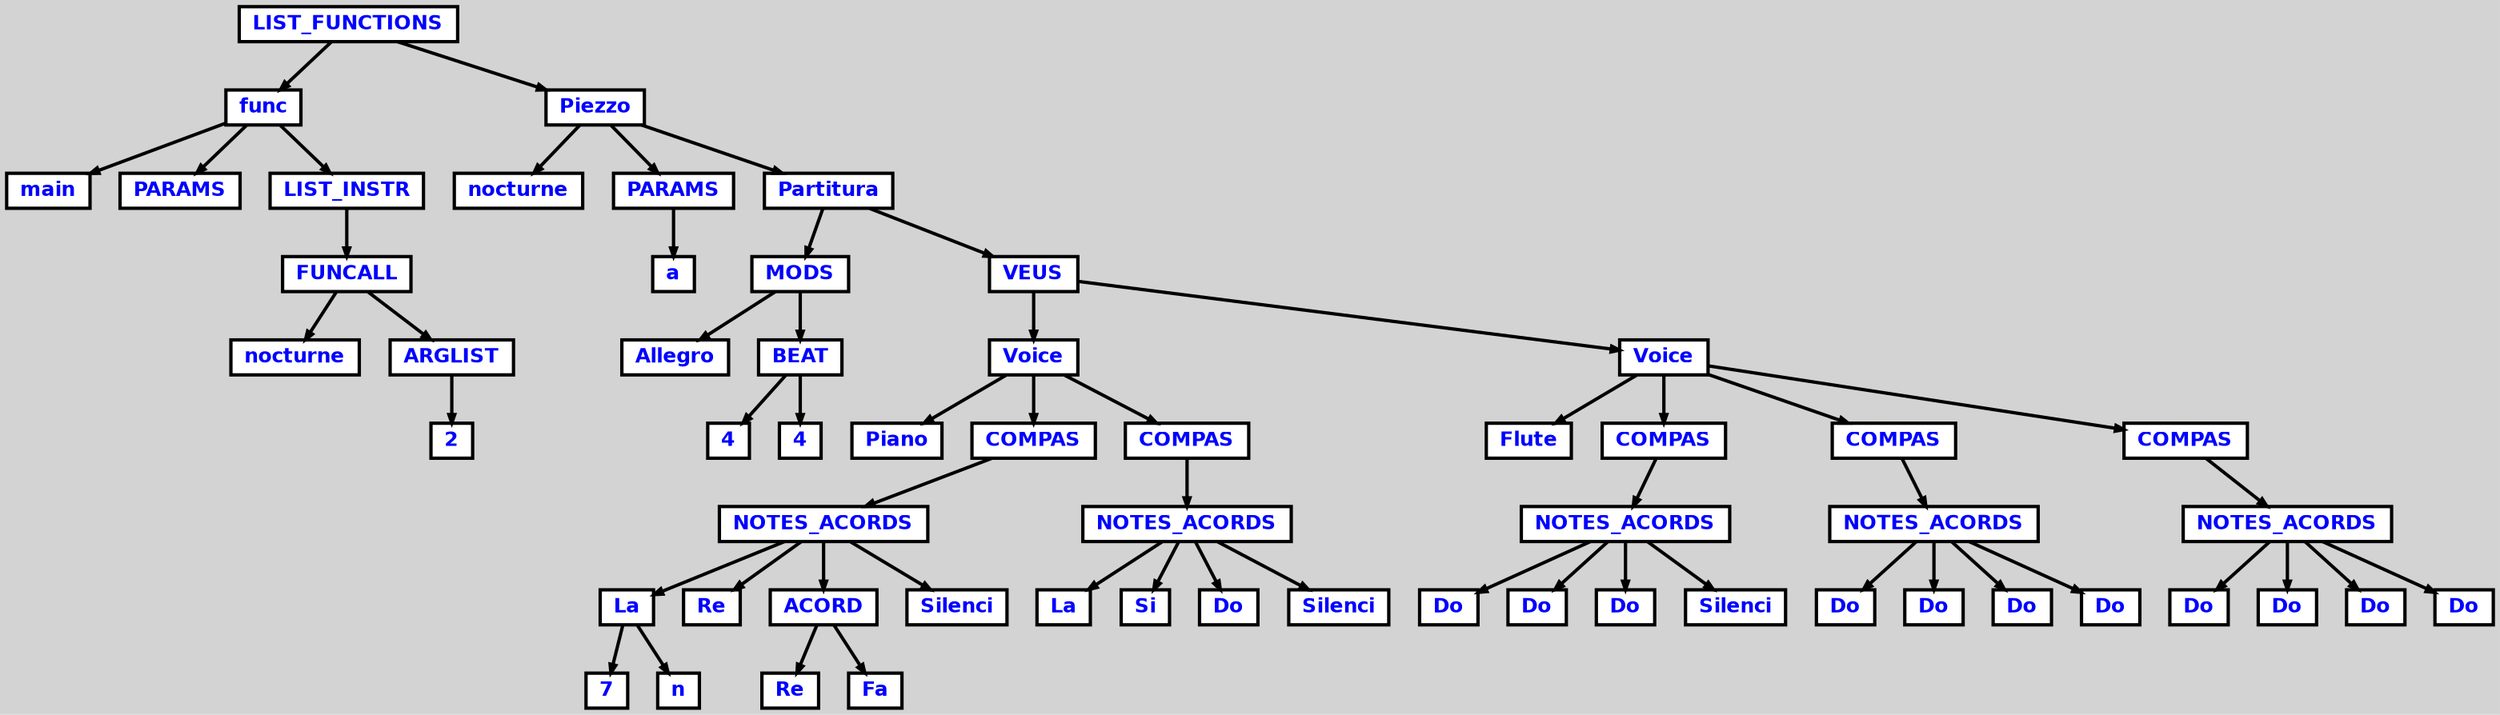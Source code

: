 digraph {

	ordering=out;
	ranksep=.4;
	bgcolor="lightgrey"; node [shape=box, fixedsize=false, fontsize=12, fontname="Helvetica-bold", fontcolor="blue"
		width=.25, height=.25, color="black", fillcolor="white", style="filled, solid, bold"];
	edge [arrowsize=.5, color="black", style="bold"]

  n0 [label="LIST_FUNCTIONS"];
  n1 [label="func"];
  n1 [label="func"];
  n2 [label="main"];
  n3 [label="PARAMS"];
  n4 [label="LIST_INSTR"];
  n4 [label="LIST_INSTR"];
  n5 [label="FUNCALL"];
  n5 [label="FUNCALL"];
  n6 [label="nocturne"];
  n7 [label="ARGLIST"];
  n7 [label="ARGLIST"];
  n8 [label="2"];
  n9 [label="Piezzo"];
  n9 [label="Piezzo"];
  n10 [label="nocturne"];
  n11 [label="PARAMS"];
  n11 [label="PARAMS"];
  n12 [label="a"];
  n13 [label="Partitura"];
  n13 [label="Partitura"];
  n14 [label="MODS"];
  n14 [label="MODS"];
  n15 [label="Allegro"];
  n16 [label="BEAT"];
  n16 [label="BEAT"];
  n17 [label="4"];
  n18 [label="4"];
  n19 [label="VEUS"];
  n19 [label="VEUS"];
  n20 [label="Voice"];
  n20 [label="Voice"];
  n21 [label="Piano"];
  n22 [label="COMPAS"];
  n22 [label="COMPAS"];
  n23 [label="NOTES_ACORDS"];
  n23 [label="NOTES_ACORDS"];
  n24 [label="La"];
  n24 [label="La"];
  n25 [label="7"];
  n26 [label="n"];
  n27 [label="Re"];
  n28 [label="ACORD"];
  n28 [label="ACORD"];
  n29 [label="Re"];
  n30 [label="Fa"];
  n31 [label="Silenci"];
  n32 [label="COMPAS"];
  n32 [label="COMPAS"];
  n33 [label="NOTES_ACORDS"];
  n33 [label="NOTES_ACORDS"];
  n34 [label="La"];
  n35 [label="Si"];
  n36 [label="Do"];
  n37 [label="Silenci"];
  n38 [label="Voice"];
  n38 [label="Voice"];
  n39 [label="Flute"];
  n40 [label="COMPAS"];
  n40 [label="COMPAS"];
  n41 [label="NOTES_ACORDS"];
  n41 [label="NOTES_ACORDS"];
  n42 [label="Do"];
  n43 [label="Do"];
  n44 [label="Do"];
  n45 [label="Silenci"];
  n46 [label="COMPAS"];
  n46 [label="COMPAS"];
  n47 [label="NOTES_ACORDS"];
  n47 [label="NOTES_ACORDS"];
  n48 [label="Do"];
  n49 [label="Do"];
  n50 [label="Do"];
  n51 [label="Do"];
  n52 [label="COMPAS"];
  n52 [label="COMPAS"];
  n53 [label="NOTES_ACORDS"];
  n53 [label="NOTES_ACORDS"];
  n54 [label="Do"];
  n55 [label="Do"];
  n56 [label="Do"];
  n57 [label="Do"];

  n0 -> n1 // "LIST_FUNCTIONS" -> "func"
  n1 -> n2 // "func" -> "main"
  n1 -> n3 // "func" -> "PARAMS"
  n1 -> n4 // "func" -> "LIST_INSTR"
  n4 -> n5 // "LIST_INSTR" -> "FUNCALL"
  n5 -> n6 // "FUNCALL" -> "nocturne"
  n5 -> n7 // "FUNCALL" -> "ARGLIST"
  n7 -> n8 // "ARGLIST" -> "2"
  n0 -> n9 // "LIST_FUNCTIONS" -> "Piezzo"
  n9 -> n10 // "Piezzo" -> "nocturne"
  n9 -> n11 // "Piezzo" -> "PARAMS"
  n11 -> n12 // "PARAMS" -> "a"
  n9 -> n13 // "Piezzo" -> "Partitura"
  n13 -> n14 // "Partitura" -> "MODS"
  n14 -> n15 // "MODS" -> "Allegro"
  n14 -> n16 // "MODS" -> "BEAT"
  n16 -> n17 // "BEAT" -> "4"
  n16 -> n18 // "BEAT" -> "4"
  n13 -> n19 // "Partitura" -> "VEUS"
  n19 -> n20 // "VEUS" -> "Voice"
  n20 -> n21 // "Voice" -> "Piano"
  n20 -> n22 // "Voice" -> "COMPAS"
  n22 -> n23 // "COMPAS" -> "NOTES_ACORDS"
  n23 -> n24 // "NOTES_ACORDS" -> "La"
  n24 -> n25 // "La" -> "7"
  n24 -> n26 // "La" -> "n"
  n23 -> n27 // "NOTES_ACORDS" -> "Re"
  n23 -> n28 // "NOTES_ACORDS" -> "ACORD"
  n28 -> n29 // "ACORD" -> "Re"
  n28 -> n30 // "ACORD" -> "Fa"
  n23 -> n31 // "NOTES_ACORDS" -> "Silenci"
  n20 -> n32 // "Voice" -> "COMPAS"
  n32 -> n33 // "COMPAS" -> "NOTES_ACORDS"
  n33 -> n34 // "NOTES_ACORDS" -> "La"
  n33 -> n35 // "NOTES_ACORDS" -> "Si"
  n33 -> n36 // "NOTES_ACORDS" -> "Do"
  n33 -> n37 // "NOTES_ACORDS" -> "Silenci"
  n19 -> n38 // "VEUS" -> "Voice"
  n38 -> n39 // "Voice" -> "Flute"
  n38 -> n40 // "Voice" -> "COMPAS"
  n40 -> n41 // "COMPAS" -> "NOTES_ACORDS"
  n41 -> n42 // "NOTES_ACORDS" -> "Do"
  n41 -> n43 // "NOTES_ACORDS" -> "Do"
  n41 -> n44 // "NOTES_ACORDS" -> "Do"
  n41 -> n45 // "NOTES_ACORDS" -> "Silenci"
  n38 -> n46 // "Voice" -> "COMPAS"
  n46 -> n47 // "COMPAS" -> "NOTES_ACORDS"
  n47 -> n48 // "NOTES_ACORDS" -> "Do"
  n47 -> n49 // "NOTES_ACORDS" -> "Do"
  n47 -> n50 // "NOTES_ACORDS" -> "Do"
  n47 -> n51 // "NOTES_ACORDS" -> "Do"
  n38 -> n52 // "Voice" -> "COMPAS"
  n52 -> n53 // "COMPAS" -> "NOTES_ACORDS"
  n53 -> n54 // "NOTES_ACORDS" -> "Do"
  n53 -> n55 // "NOTES_ACORDS" -> "Do"
  n53 -> n56 // "NOTES_ACORDS" -> "Do"
  n53 -> n57 // "NOTES_ACORDS" -> "Do"

}

